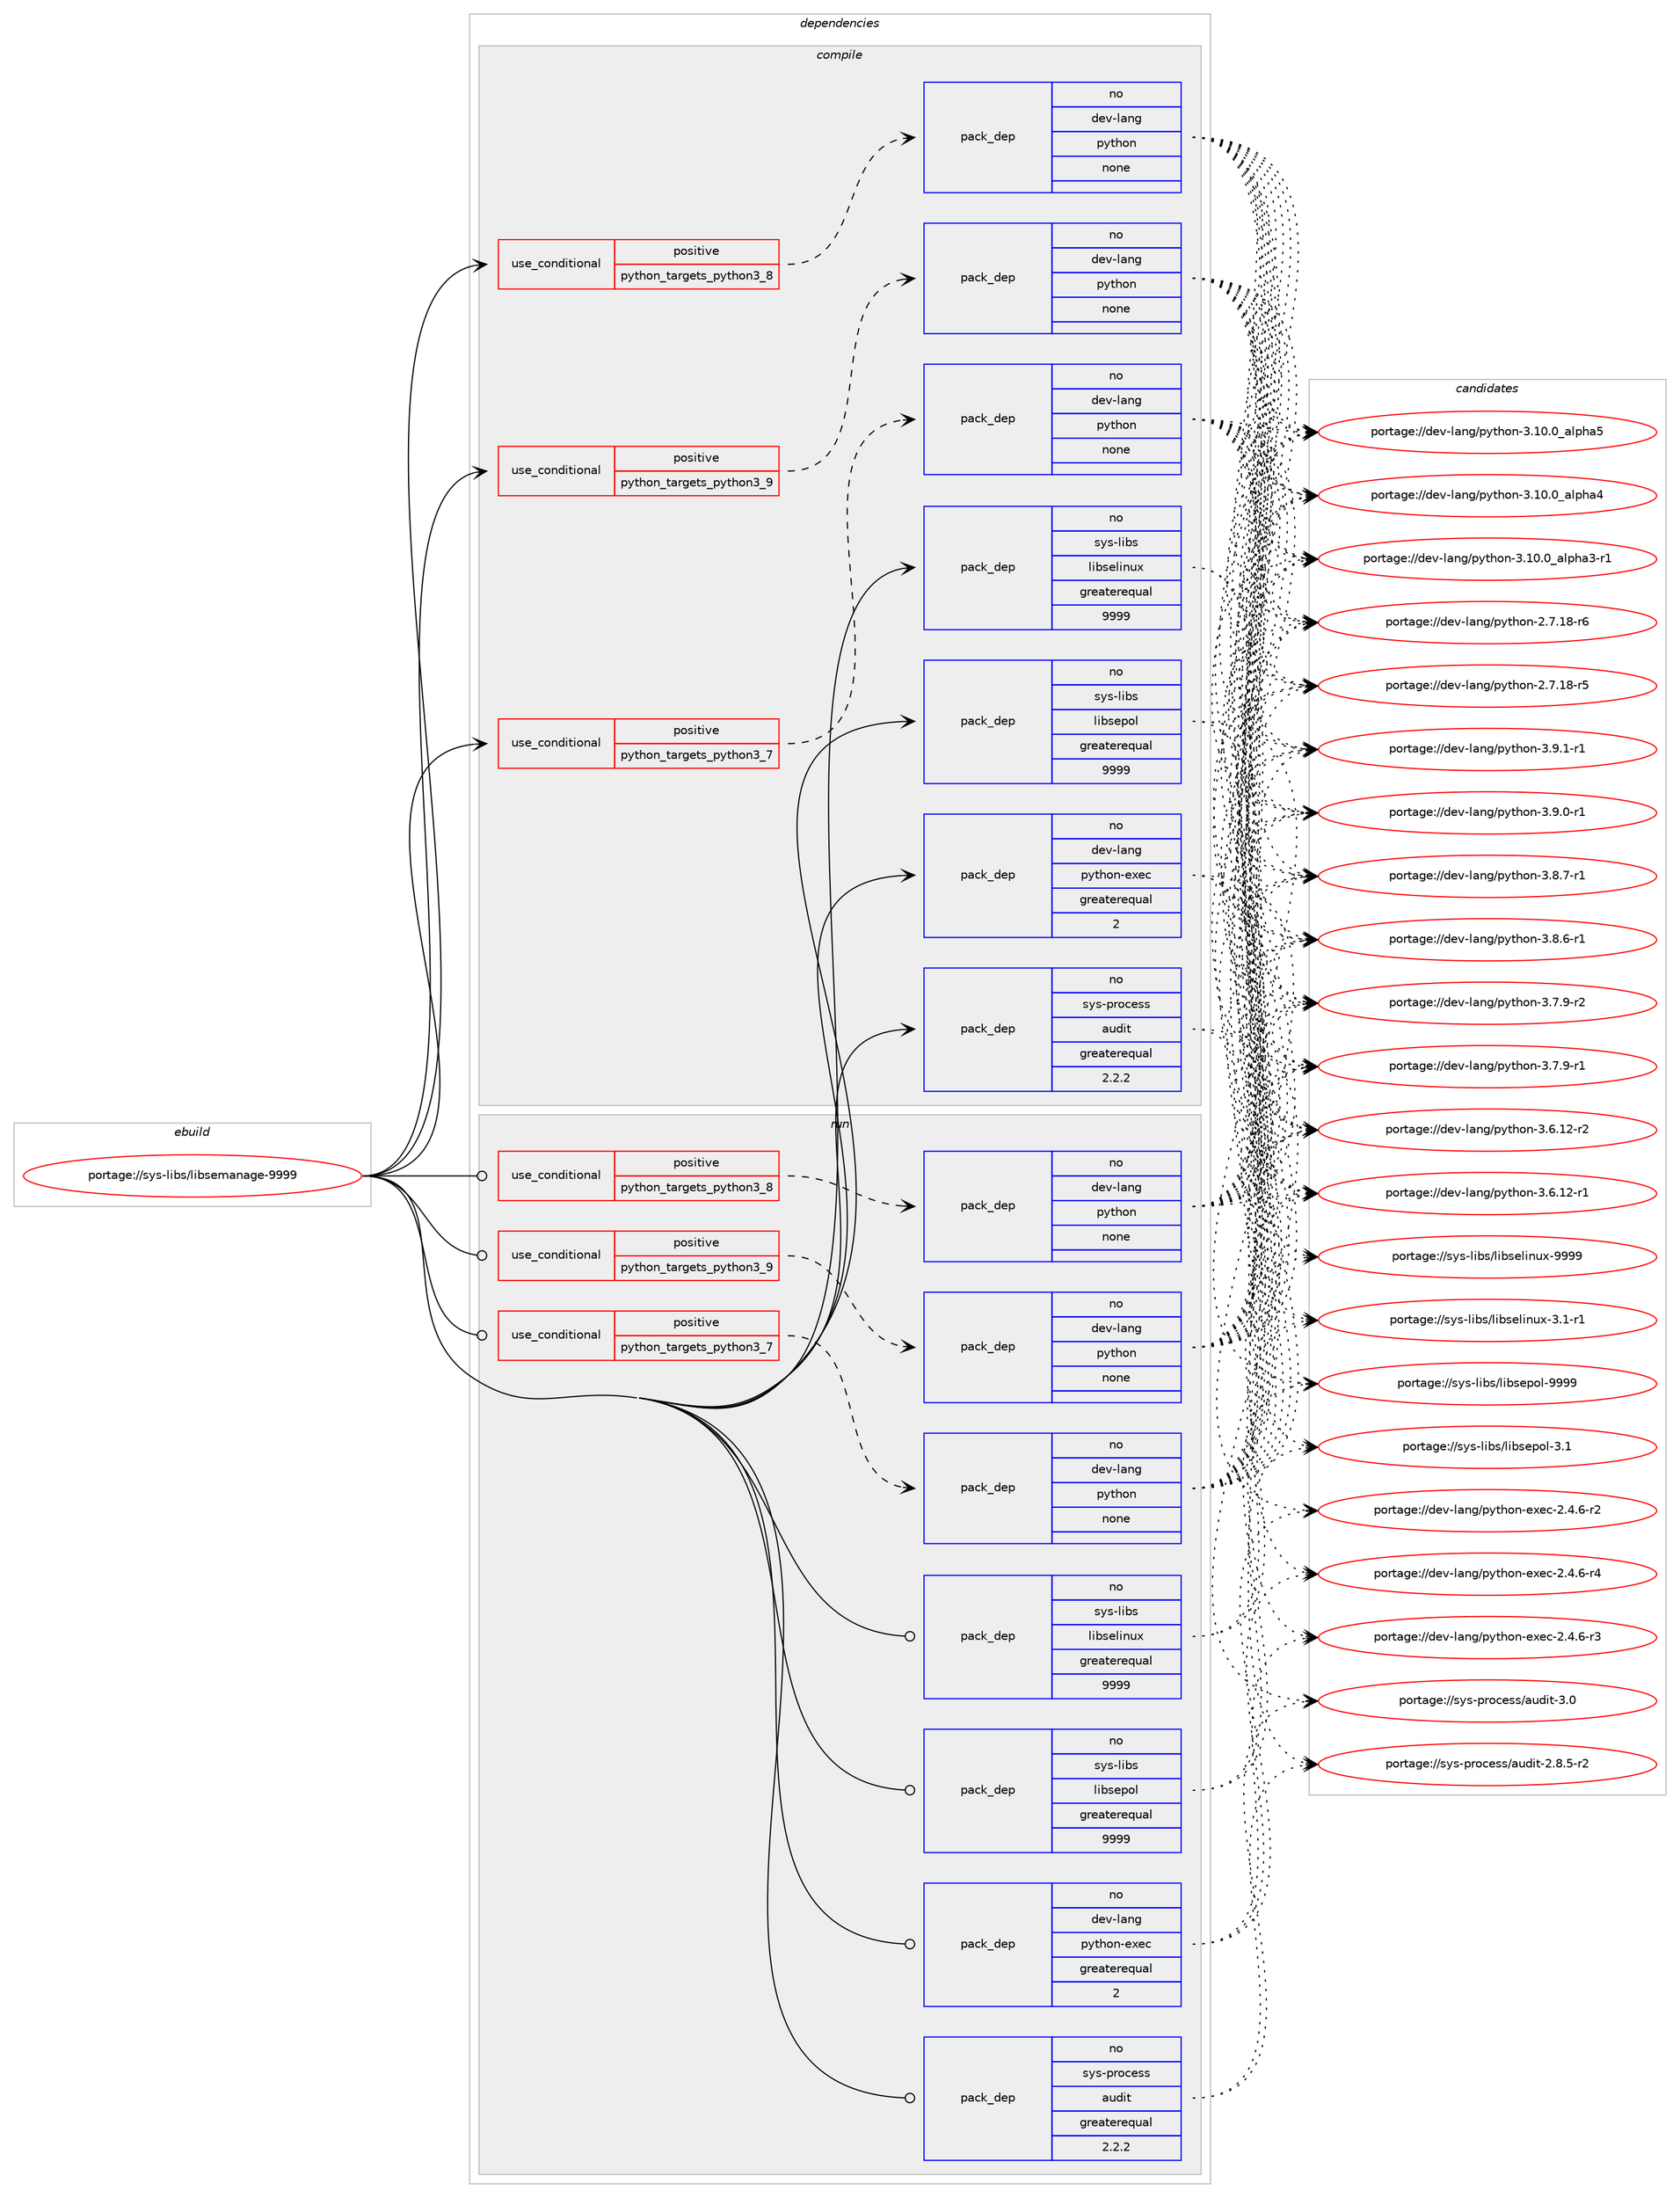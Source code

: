 digraph prolog {

# *************
# Graph options
# *************

newrank=true;
concentrate=true;
compound=true;
graph [rankdir=LR,fontname=Helvetica,fontsize=10,ranksep=1.5];#, ranksep=2.5, nodesep=0.2];
edge  [arrowhead=vee];
node  [fontname=Helvetica,fontsize=10];

# **********
# The ebuild
# **********

subgraph cluster_leftcol {
color=gray;
rank=same;
label=<<i>ebuild</i>>;
id [label="portage://sys-libs/libsemanage-9999", color=red, width=4, href="../sys-libs/libsemanage-9999.svg"];
}

# ****************
# The dependencies
# ****************

subgraph cluster_midcol {
color=gray;
label=<<i>dependencies</i>>;
subgraph cluster_compile {
fillcolor="#eeeeee";
style=filled;
label=<<i>compile</i>>;
subgraph cond1275 {
dependency5510 [label=<<TABLE BORDER="0" CELLBORDER="1" CELLSPACING="0" CELLPADDING="4"><TR><TD ROWSPAN="3" CELLPADDING="10">use_conditional</TD></TR><TR><TD>positive</TD></TR><TR><TD>python_targets_python3_7</TD></TR></TABLE>>, shape=none, color=red];
subgraph pack4168 {
dependency5511 [label=<<TABLE BORDER="0" CELLBORDER="1" CELLSPACING="0" CELLPADDING="4" WIDTH="220"><TR><TD ROWSPAN="6" CELLPADDING="30">pack_dep</TD></TR><TR><TD WIDTH="110">no</TD></TR><TR><TD>dev-lang</TD></TR><TR><TD>python</TD></TR><TR><TD>none</TD></TR><TR><TD></TD></TR></TABLE>>, shape=none, color=blue];
}
dependency5510:e -> dependency5511:w [weight=20,style="dashed",arrowhead="vee"];
}
id:e -> dependency5510:w [weight=20,style="solid",arrowhead="vee"];
subgraph cond1276 {
dependency5512 [label=<<TABLE BORDER="0" CELLBORDER="1" CELLSPACING="0" CELLPADDING="4"><TR><TD ROWSPAN="3" CELLPADDING="10">use_conditional</TD></TR><TR><TD>positive</TD></TR><TR><TD>python_targets_python3_8</TD></TR></TABLE>>, shape=none, color=red];
subgraph pack4169 {
dependency5513 [label=<<TABLE BORDER="0" CELLBORDER="1" CELLSPACING="0" CELLPADDING="4" WIDTH="220"><TR><TD ROWSPAN="6" CELLPADDING="30">pack_dep</TD></TR><TR><TD WIDTH="110">no</TD></TR><TR><TD>dev-lang</TD></TR><TR><TD>python</TD></TR><TR><TD>none</TD></TR><TR><TD></TD></TR></TABLE>>, shape=none, color=blue];
}
dependency5512:e -> dependency5513:w [weight=20,style="dashed",arrowhead="vee"];
}
id:e -> dependency5512:w [weight=20,style="solid",arrowhead="vee"];
subgraph cond1277 {
dependency5514 [label=<<TABLE BORDER="0" CELLBORDER="1" CELLSPACING="0" CELLPADDING="4"><TR><TD ROWSPAN="3" CELLPADDING="10">use_conditional</TD></TR><TR><TD>positive</TD></TR><TR><TD>python_targets_python3_9</TD></TR></TABLE>>, shape=none, color=red];
subgraph pack4170 {
dependency5515 [label=<<TABLE BORDER="0" CELLBORDER="1" CELLSPACING="0" CELLPADDING="4" WIDTH="220"><TR><TD ROWSPAN="6" CELLPADDING="30">pack_dep</TD></TR><TR><TD WIDTH="110">no</TD></TR><TR><TD>dev-lang</TD></TR><TR><TD>python</TD></TR><TR><TD>none</TD></TR><TR><TD></TD></TR></TABLE>>, shape=none, color=blue];
}
dependency5514:e -> dependency5515:w [weight=20,style="dashed",arrowhead="vee"];
}
id:e -> dependency5514:w [weight=20,style="solid",arrowhead="vee"];
subgraph pack4171 {
dependency5516 [label=<<TABLE BORDER="0" CELLBORDER="1" CELLSPACING="0" CELLPADDING="4" WIDTH="220"><TR><TD ROWSPAN="6" CELLPADDING="30">pack_dep</TD></TR><TR><TD WIDTH="110">no</TD></TR><TR><TD>dev-lang</TD></TR><TR><TD>python-exec</TD></TR><TR><TD>greaterequal</TD></TR><TR><TD>2</TD></TR></TABLE>>, shape=none, color=blue];
}
id:e -> dependency5516:w [weight=20,style="solid",arrowhead="vee"];
subgraph pack4172 {
dependency5517 [label=<<TABLE BORDER="0" CELLBORDER="1" CELLSPACING="0" CELLPADDING="4" WIDTH="220"><TR><TD ROWSPAN="6" CELLPADDING="30">pack_dep</TD></TR><TR><TD WIDTH="110">no</TD></TR><TR><TD>sys-libs</TD></TR><TR><TD>libselinux</TD></TR><TR><TD>greaterequal</TD></TR><TR><TD>9999</TD></TR></TABLE>>, shape=none, color=blue];
}
id:e -> dependency5517:w [weight=20,style="solid",arrowhead="vee"];
subgraph pack4173 {
dependency5518 [label=<<TABLE BORDER="0" CELLBORDER="1" CELLSPACING="0" CELLPADDING="4" WIDTH="220"><TR><TD ROWSPAN="6" CELLPADDING="30">pack_dep</TD></TR><TR><TD WIDTH="110">no</TD></TR><TR><TD>sys-libs</TD></TR><TR><TD>libsepol</TD></TR><TR><TD>greaterequal</TD></TR><TR><TD>9999</TD></TR></TABLE>>, shape=none, color=blue];
}
id:e -> dependency5518:w [weight=20,style="solid",arrowhead="vee"];
subgraph pack4174 {
dependency5519 [label=<<TABLE BORDER="0" CELLBORDER="1" CELLSPACING="0" CELLPADDING="4" WIDTH="220"><TR><TD ROWSPAN="6" CELLPADDING="30">pack_dep</TD></TR><TR><TD WIDTH="110">no</TD></TR><TR><TD>sys-process</TD></TR><TR><TD>audit</TD></TR><TR><TD>greaterequal</TD></TR><TR><TD>2.2.2</TD></TR></TABLE>>, shape=none, color=blue];
}
id:e -> dependency5519:w [weight=20,style="solid",arrowhead="vee"];
}
subgraph cluster_compileandrun {
fillcolor="#eeeeee";
style=filled;
label=<<i>compile and run</i>>;
}
subgraph cluster_run {
fillcolor="#eeeeee";
style=filled;
label=<<i>run</i>>;
subgraph cond1278 {
dependency5520 [label=<<TABLE BORDER="0" CELLBORDER="1" CELLSPACING="0" CELLPADDING="4"><TR><TD ROWSPAN="3" CELLPADDING="10">use_conditional</TD></TR><TR><TD>positive</TD></TR><TR><TD>python_targets_python3_7</TD></TR></TABLE>>, shape=none, color=red];
subgraph pack4175 {
dependency5521 [label=<<TABLE BORDER="0" CELLBORDER="1" CELLSPACING="0" CELLPADDING="4" WIDTH="220"><TR><TD ROWSPAN="6" CELLPADDING="30">pack_dep</TD></TR><TR><TD WIDTH="110">no</TD></TR><TR><TD>dev-lang</TD></TR><TR><TD>python</TD></TR><TR><TD>none</TD></TR><TR><TD></TD></TR></TABLE>>, shape=none, color=blue];
}
dependency5520:e -> dependency5521:w [weight=20,style="dashed",arrowhead="vee"];
}
id:e -> dependency5520:w [weight=20,style="solid",arrowhead="odot"];
subgraph cond1279 {
dependency5522 [label=<<TABLE BORDER="0" CELLBORDER="1" CELLSPACING="0" CELLPADDING="4"><TR><TD ROWSPAN="3" CELLPADDING="10">use_conditional</TD></TR><TR><TD>positive</TD></TR><TR><TD>python_targets_python3_8</TD></TR></TABLE>>, shape=none, color=red];
subgraph pack4176 {
dependency5523 [label=<<TABLE BORDER="0" CELLBORDER="1" CELLSPACING="0" CELLPADDING="4" WIDTH="220"><TR><TD ROWSPAN="6" CELLPADDING="30">pack_dep</TD></TR><TR><TD WIDTH="110">no</TD></TR><TR><TD>dev-lang</TD></TR><TR><TD>python</TD></TR><TR><TD>none</TD></TR><TR><TD></TD></TR></TABLE>>, shape=none, color=blue];
}
dependency5522:e -> dependency5523:w [weight=20,style="dashed",arrowhead="vee"];
}
id:e -> dependency5522:w [weight=20,style="solid",arrowhead="odot"];
subgraph cond1280 {
dependency5524 [label=<<TABLE BORDER="0" CELLBORDER="1" CELLSPACING="0" CELLPADDING="4"><TR><TD ROWSPAN="3" CELLPADDING="10">use_conditional</TD></TR><TR><TD>positive</TD></TR><TR><TD>python_targets_python3_9</TD></TR></TABLE>>, shape=none, color=red];
subgraph pack4177 {
dependency5525 [label=<<TABLE BORDER="0" CELLBORDER="1" CELLSPACING="0" CELLPADDING="4" WIDTH="220"><TR><TD ROWSPAN="6" CELLPADDING="30">pack_dep</TD></TR><TR><TD WIDTH="110">no</TD></TR><TR><TD>dev-lang</TD></TR><TR><TD>python</TD></TR><TR><TD>none</TD></TR><TR><TD></TD></TR></TABLE>>, shape=none, color=blue];
}
dependency5524:e -> dependency5525:w [weight=20,style="dashed",arrowhead="vee"];
}
id:e -> dependency5524:w [weight=20,style="solid",arrowhead="odot"];
subgraph pack4178 {
dependency5526 [label=<<TABLE BORDER="0" CELLBORDER="1" CELLSPACING="0" CELLPADDING="4" WIDTH="220"><TR><TD ROWSPAN="6" CELLPADDING="30">pack_dep</TD></TR><TR><TD WIDTH="110">no</TD></TR><TR><TD>dev-lang</TD></TR><TR><TD>python-exec</TD></TR><TR><TD>greaterequal</TD></TR><TR><TD>2</TD></TR></TABLE>>, shape=none, color=blue];
}
id:e -> dependency5526:w [weight=20,style="solid",arrowhead="odot"];
subgraph pack4179 {
dependency5527 [label=<<TABLE BORDER="0" CELLBORDER="1" CELLSPACING="0" CELLPADDING="4" WIDTH="220"><TR><TD ROWSPAN="6" CELLPADDING="30">pack_dep</TD></TR><TR><TD WIDTH="110">no</TD></TR><TR><TD>sys-libs</TD></TR><TR><TD>libselinux</TD></TR><TR><TD>greaterequal</TD></TR><TR><TD>9999</TD></TR></TABLE>>, shape=none, color=blue];
}
id:e -> dependency5527:w [weight=20,style="solid",arrowhead="odot"];
subgraph pack4180 {
dependency5528 [label=<<TABLE BORDER="0" CELLBORDER="1" CELLSPACING="0" CELLPADDING="4" WIDTH="220"><TR><TD ROWSPAN="6" CELLPADDING="30">pack_dep</TD></TR><TR><TD WIDTH="110">no</TD></TR><TR><TD>sys-libs</TD></TR><TR><TD>libsepol</TD></TR><TR><TD>greaterequal</TD></TR><TR><TD>9999</TD></TR></TABLE>>, shape=none, color=blue];
}
id:e -> dependency5528:w [weight=20,style="solid",arrowhead="odot"];
subgraph pack4181 {
dependency5529 [label=<<TABLE BORDER="0" CELLBORDER="1" CELLSPACING="0" CELLPADDING="4" WIDTH="220"><TR><TD ROWSPAN="6" CELLPADDING="30">pack_dep</TD></TR><TR><TD WIDTH="110">no</TD></TR><TR><TD>sys-process</TD></TR><TR><TD>audit</TD></TR><TR><TD>greaterequal</TD></TR><TR><TD>2.2.2</TD></TR></TABLE>>, shape=none, color=blue];
}
id:e -> dependency5529:w [weight=20,style="solid",arrowhead="odot"];
}
}

# **************
# The candidates
# **************

subgraph cluster_choices {
rank=same;
color=gray;
label=<<i>candidates</i>>;

subgraph choice4168 {
color=black;
nodesep=1;
choice1001011184510897110103471121211161041111104551465746494511449 [label="portage://dev-lang/python-3.9.1-r1", color=red, width=4,href="../dev-lang/python-3.9.1-r1.svg"];
choice1001011184510897110103471121211161041111104551465746484511449 [label="portage://dev-lang/python-3.9.0-r1", color=red, width=4,href="../dev-lang/python-3.9.0-r1.svg"];
choice1001011184510897110103471121211161041111104551465646554511449 [label="portage://dev-lang/python-3.8.7-r1", color=red, width=4,href="../dev-lang/python-3.8.7-r1.svg"];
choice1001011184510897110103471121211161041111104551465646544511449 [label="portage://dev-lang/python-3.8.6-r1", color=red, width=4,href="../dev-lang/python-3.8.6-r1.svg"];
choice1001011184510897110103471121211161041111104551465546574511450 [label="portage://dev-lang/python-3.7.9-r2", color=red, width=4,href="../dev-lang/python-3.7.9-r2.svg"];
choice1001011184510897110103471121211161041111104551465546574511449 [label="portage://dev-lang/python-3.7.9-r1", color=red, width=4,href="../dev-lang/python-3.7.9-r1.svg"];
choice100101118451089711010347112121116104111110455146544649504511450 [label="portage://dev-lang/python-3.6.12-r2", color=red, width=4,href="../dev-lang/python-3.6.12-r2.svg"];
choice100101118451089711010347112121116104111110455146544649504511449 [label="portage://dev-lang/python-3.6.12-r1", color=red, width=4,href="../dev-lang/python-3.6.12-r1.svg"];
choice1001011184510897110103471121211161041111104551464948464895971081121049753 [label="portage://dev-lang/python-3.10.0_alpha5", color=red, width=4,href="../dev-lang/python-3.10.0_alpha5.svg"];
choice1001011184510897110103471121211161041111104551464948464895971081121049752 [label="portage://dev-lang/python-3.10.0_alpha4", color=red, width=4,href="../dev-lang/python-3.10.0_alpha4.svg"];
choice10010111845108971101034711212111610411111045514649484648959710811210497514511449 [label="portage://dev-lang/python-3.10.0_alpha3-r1", color=red, width=4,href="../dev-lang/python-3.10.0_alpha3-r1.svg"];
choice100101118451089711010347112121116104111110455046554649564511454 [label="portage://dev-lang/python-2.7.18-r6", color=red, width=4,href="../dev-lang/python-2.7.18-r6.svg"];
choice100101118451089711010347112121116104111110455046554649564511453 [label="portage://dev-lang/python-2.7.18-r5", color=red, width=4,href="../dev-lang/python-2.7.18-r5.svg"];
dependency5511:e -> choice1001011184510897110103471121211161041111104551465746494511449:w [style=dotted,weight="100"];
dependency5511:e -> choice1001011184510897110103471121211161041111104551465746484511449:w [style=dotted,weight="100"];
dependency5511:e -> choice1001011184510897110103471121211161041111104551465646554511449:w [style=dotted,weight="100"];
dependency5511:e -> choice1001011184510897110103471121211161041111104551465646544511449:w [style=dotted,weight="100"];
dependency5511:e -> choice1001011184510897110103471121211161041111104551465546574511450:w [style=dotted,weight="100"];
dependency5511:e -> choice1001011184510897110103471121211161041111104551465546574511449:w [style=dotted,weight="100"];
dependency5511:e -> choice100101118451089711010347112121116104111110455146544649504511450:w [style=dotted,weight="100"];
dependency5511:e -> choice100101118451089711010347112121116104111110455146544649504511449:w [style=dotted,weight="100"];
dependency5511:e -> choice1001011184510897110103471121211161041111104551464948464895971081121049753:w [style=dotted,weight="100"];
dependency5511:e -> choice1001011184510897110103471121211161041111104551464948464895971081121049752:w [style=dotted,weight="100"];
dependency5511:e -> choice10010111845108971101034711212111610411111045514649484648959710811210497514511449:w [style=dotted,weight="100"];
dependency5511:e -> choice100101118451089711010347112121116104111110455046554649564511454:w [style=dotted,weight="100"];
dependency5511:e -> choice100101118451089711010347112121116104111110455046554649564511453:w [style=dotted,weight="100"];
}
subgraph choice4169 {
color=black;
nodesep=1;
choice1001011184510897110103471121211161041111104551465746494511449 [label="portage://dev-lang/python-3.9.1-r1", color=red, width=4,href="../dev-lang/python-3.9.1-r1.svg"];
choice1001011184510897110103471121211161041111104551465746484511449 [label="portage://dev-lang/python-3.9.0-r1", color=red, width=4,href="../dev-lang/python-3.9.0-r1.svg"];
choice1001011184510897110103471121211161041111104551465646554511449 [label="portage://dev-lang/python-3.8.7-r1", color=red, width=4,href="../dev-lang/python-3.8.7-r1.svg"];
choice1001011184510897110103471121211161041111104551465646544511449 [label="portage://dev-lang/python-3.8.6-r1", color=red, width=4,href="../dev-lang/python-3.8.6-r1.svg"];
choice1001011184510897110103471121211161041111104551465546574511450 [label="portage://dev-lang/python-3.7.9-r2", color=red, width=4,href="../dev-lang/python-3.7.9-r2.svg"];
choice1001011184510897110103471121211161041111104551465546574511449 [label="portage://dev-lang/python-3.7.9-r1", color=red, width=4,href="../dev-lang/python-3.7.9-r1.svg"];
choice100101118451089711010347112121116104111110455146544649504511450 [label="portage://dev-lang/python-3.6.12-r2", color=red, width=4,href="../dev-lang/python-3.6.12-r2.svg"];
choice100101118451089711010347112121116104111110455146544649504511449 [label="portage://dev-lang/python-3.6.12-r1", color=red, width=4,href="../dev-lang/python-3.6.12-r1.svg"];
choice1001011184510897110103471121211161041111104551464948464895971081121049753 [label="portage://dev-lang/python-3.10.0_alpha5", color=red, width=4,href="../dev-lang/python-3.10.0_alpha5.svg"];
choice1001011184510897110103471121211161041111104551464948464895971081121049752 [label="portage://dev-lang/python-3.10.0_alpha4", color=red, width=4,href="../dev-lang/python-3.10.0_alpha4.svg"];
choice10010111845108971101034711212111610411111045514649484648959710811210497514511449 [label="portage://dev-lang/python-3.10.0_alpha3-r1", color=red, width=4,href="../dev-lang/python-3.10.0_alpha3-r1.svg"];
choice100101118451089711010347112121116104111110455046554649564511454 [label="portage://dev-lang/python-2.7.18-r6", color=red, width=4,href="../dev-lang/python-2.7.18-r6.svg"];
choice100101118451089711010347112121116104111110455046554649564511453 [label="portage://dev-lang/python-2.7.18-r5", color=red, width=4,href="../dev-lang/python-2.7.18-r5.svg"];
dependency5513:e -> choice1001011184510897110103471121211161041111104551465746494511449:w [style=dotted,weight="100"];
dependency5513:e -> choice1001011184510897110103471121211161041111104551465746484511449:w [style=dotted,weight="100"];
dependency5513:e -> choice1001011184510897110103471121211161041111104551465646554511449:w [style=dotted,weight="100"];
dependency5513:e -> choice1001011184510897110103471121211161041111104551465646544511449:w [style=dotted,weight="100"];
dependency5513:e -> choice1001011184510897110103471121211161041111104551465546574511450:w [style=dotted,weight="100"];
dependency5513:e -> choice1001011184510897110103471121211161041111104551465546574511449:w [style=dotted,weight="100"];
dependency5513:e -> choice100101118451089711010347112121116104111110455146544649504511450:w [style=dotted,weight="100"];
dependency5513:e -> choice100101118451089711010347112121116104111110455146544649504511449:w [style=dotted,weight="100"];
dependency5513:e -> choice1001011184510897110103471121211161041111104551464948464895971081121049753:w [style=dotted,weight="100"];
dependency5513:e -> choice1001011184510897110103471121211161041111104551464948464895971081121049752:w [style=dotted,weight="100"];
dependency5513:e -> choice10010111845108971101034711212111610411111045514649484648959710811210497514511449:w [style=dotted,weight="100"];
dependency5513:e -> choice100101118451089711010347112121116104111110455046554649564511454:w [style=dotted,weight="100"];
dependency5513:e -> choice100101118451089711010347112121116104111110455046554649564511453:w [style=dotted,weight="100"];
}
subgraph choice4170 {
color=black;
nodesep=1;
choice1001011184510897110103471121211161041111104551465746494511449 [label="portage://dev-lang/python-3.9.1-r1", color=red, width=4,href="../dev-lang/python-3.9.1-r1.svg"];
choice1001011184510897110103471121211161041111104551465746484511449 [label="portage://dev-lang/python-3.9.0-r1", color=red, width=4,href="../dev-lang/python-3.9.0-r1.svg"];
choice1001011184510897110103471121211161041111104551465646554511449 [label="portage://dev-lang/python-3.8.7-r1", color=red, width=4,href="../dev-lang/python-3.8.7-r1.svg"];
choice1001011184510897110103471121211161041111104551465646544511449 [label="portage://dev-lang/python-3.8.6-r1", color=red, width=4,href="../dev-lang/python-3.8.6-r1.svg"];
choice1001011184510897110103471121211161041111104551465546574511450 [label="portage://dev-lang/python-3.7.9-r2", color=red, width=4,href="../dev-lang/python-3.7.9-r2.svg"];
choice1001011184510897110103471121211161041111104551465546574511449 [label="portage://dev-lang/python-3.7.9-r1", color=red, width=4,href="../dev-lang/python-3.7.9-r1.svg"];
choice100101118451089711010347112121116104111110455146544649504511450 [label="portage://dev-lang/python-3.6.12-r2", color=red, width=4,href="../dev-lang/python-3.6.12-r2.svg"];
choice100101118451089711010347112121116104111110455146544649504511449 [label="portage://dev-lang/python-3.6.12-r1", color=red, width=4,href="../dev-lang/python-3.6.12-r1.svg"];
choice1001011184510897110103471121211161041111104551464948464895971081121049753 [label="portage://dev-lang/python-3.10.0_alpha5", color=red, width=4,href="../dev-lang/python-3.10.0_alpha5.svg"];
choice1001011184510897110103471121211161041111104551464948464895971081121049752 [label="portage://dev-lang/python-3.10.0_alpha4", color=red, width=4,href="../dev-lang/python-3.10.0_alpha4.svg"];
choice10010111845108971101034711212111610411111045514649484648959710811210497514511449 [label="portage://dev-lang/python-3.10.0_alpha3-r1", color=red, width=4,href="../dev-lang/python-3.10.0_alpha3-r1.svg"];
choice100101118451089711010347112121116104111110455046554649564511454 [label="portage://dev-lang/python-2.7.18-r6", color=red, width=4,href="../dev-lang/python-2.7.18-r6.svg"];
choice100101118451089711010347112121116104111110455046554649564511453 [label="portage://dev-lang/python-2.7.18-r5", color=red, width=4,href="../dev-lang/python-2.7.18-r5.svg"];
dependency5515:e -> choice1001011184510897110103471121211161041111104551465746494511449:w [style=dotted,weight="100"];
dependency5515:e -> choice1001011184510897110103471121211161041111104551465746484511449:w [style=dotted,weight="100"];
dependency5515:e -> choice1001011184510897110103471121211161041111104551465646554511449:w [style=dotted,weight="100"];
dependency5515:e -> choice1001011184510897110103471121211161041111104551465646544511449:w [style=dotted,weight="100"];
dependency5515:e -> choice1001011184510897110103471121211161041111104551465546574511450:w [style=dotted,weight="100"];
dependency5515:e -> choice1001011184510897110103471121211161041111104551465546574511449:w [style=dotted,weight="100"];
dependency5515:e -> choice100101118451089711010347112121116104111110455146544649504511450:w [style=dotted,weight="100"];
dependency5515:e -> choice100101118451089711010347112121116104111110455146544649504511449:w [style=dotted,weight="100"];
dependency5515:e -> choice1001011184510897110103471121211161041111104551464948464895971081121049753:w [style=dotted,weight="100"];
dependency5515:e -> choice1001011184510897110103471121211161041111104551464948464895971081121049752:w [style=dotted,weight="100"];
dependency5515:e -> choice10010111845108971101034711212111610411111045514649484648959710811210497514511449:w [style=dotted,weight="100"];
dependency5515:e -> choice100101118451089711010347112121116104111110455046554649564511454:w [style=dotted,weight="100"];
dependency5515:e -> choice100101118451089711010347112121116104111110455046554649564511453:w [style=dotted,weight="100"];
}
subgraph choice4171 {
color=black;
nodesep=1;
choice10010111845108971101034711212111610411111045101120101994550465246544511452 [label="portage://dev-lang/python-exec-2.4.6-r4", color=red, width=4,href="../dev-lang/python-exec-2.4.6-r4.svg"];
choice10010111845108971101034711212111610411111045101120101994550465246544511451 [label="portage://dev-lang/python-exec-2.4.6-r3", color=red, width=4,href="../dev-lang/python-exec-2.4.6-r3.svg"];
choice10010111845108971101034711212111610411111045101120101994550465246544511450 [label="portage://dev-lang/python-exec-2.4.6-r2", color=red, width=4,href="../dev-lang/python-exec-2.4.6-r2.svg"];
dependency5516:e -> choice10010111845108971101034711212111610411111045101120101994550465246544511452:w [style=dotted,weight="100"];
dependency5516:e -> choice10010111845108971101034711212111610411111045101120101994550465246544511451:w [style=dotted,weight="100"];
dependency5516:e -> choice10010111845108971101034711212111610411111045101120101994550465246544511450:w [style=dotted,weight="100"];
}
subgraph choice4172 {
color=black;
nodesep=1;
choice115121115451081059811547108105981151011081051101171204557575757 [label="portage://sys-libs/libselinux-9999", color=red, width=4,href="../sys-libs/libselinux-9999.svg"];
choice11512111545108105981154710810598115101108105110117120455146494511449 [label="portage://sys-libs/libselinux-3.1-r1", color=red, width=4,href="../sys-libs/libselinux-3.1-r1.svg"];
dependency5517:e -> choice115121115451081059811547108105981151011081051101171204557575757:w [style=dotted,weight="100"];
dependency5517:e -> choice11512111545108105981154710810598115101108105110117120455146494511449:w [style=dotted,weight="100"];
}
subgraph choice4173 {
color=black;
nodesep=1;
choice115121115451081059811547108105981151011121111084557575757 [label="portage://sys-libs/libsepol-9999", color=red, width=4,href="../sys-libs/libsepol-9999.svg"];
choice1151211154510810598115471081059811510111211110845514649 [label="portage://sys-libs/libsepol-3.1", color=red, width=4,href="../sys-libs/libsepol-3.1.svg"];
dependency5518:e -> choice115121115451081059811547108105981151011121111084557575757:w [style=dotted,weight="100"];
dependency5518:e -> choice1151211154510810598115471081059811510111211110845514649:w [style=dotted,weight="100"];
}
subgraph choice4174 {
color=black;
nodesep=1;
choice1151211154511211411199101115115479711710010511645514648 [label="portage://sys-process/audit-3.0", color=red, width=4,href="../sys-process/audit-3.0.svg"];
choice115121115451121141119910111511547971171001051164550465646534511450 [label="portage://sys-process/audit-2.8.5-r2", color=red, width=4,href="../sys-process/audit-2.8.5-r2.svg"];
dependency5519:e -> choice1151211154511211411199101115115479711710010511645514648:w [style=dotted,weight="100"];
dependency5519:e -> choice115121115451121141119910111511547971171001051164550465646534511450:w [style=dotted,weight="100"];
}
subgraph choice4175 {
color=black;
nodesep=1;
choice1001011184510897110103471121211161041111104551465746494511449 [label="portage://dev-lang/python-3.9.1-r1", color=red, width=4,href="../dev-lang/python-3.9.1-r1.svg"];
choice1001011184510897110103471121211161041111104551465746484511449 [label="portage://dev-lang/python-3.9.0-r1", color=red, width=4,href="../dev-lang/python-3.9.0-r1.svg"];
choice1001011184510897110103471121211161041111104551465646554511449 [label="portage://dev-lang/python-3.8.7-r1", color=red, width=4,href="../dev-lang/python-3.8.7-r1.svg"];
choice1001011184510897110103471121211161041111104551465646544511449 [label="portage://dev-lang/python-3.8.6-r1", color=red, width=4,href="../dev-lang/python-3.8.6-r1.svg"];
choice1001011184510897110103471121211161041111104551465546574511450 [label="portage://dev-lang/python-3.7.9-r2", color=red, width=4,href="../dev-lang/python-3.7.9-r2.svg"];
choice1001011184510897110103471121211161041111104551465546574511449 [label="portage://dev-lang/python-3.7.9-r1", color=red, width=4,href="../dev-lang/python-3.7.9-r1.svg"];
choice100101118451089711010347112121116104111110455146544649504511450 [label="portage://dev-lang/python-3.6.12-r2", color=red, width=4,href="../dev-lang/python-3.6.12-r2.svg"];
choice100101118451089711010347112121116104111110455146544649504511449 [label="portage://dev-lang/python-3.6.12-r1", color=red, width=4,href="../dev-lang/python-3.6.12-r1.svg"];
choice1001011184510897110103471121211161041111104551464948464895971081121049753 [label="portage://dev-lang/python-3.10.0_alpha5", color=red, width=4,href="../dev-lang/python-3.10.0_alpha5.svg"];
choice1001011184510897110103471121211161041111104551464948464895971081121049752 [label="portage://dev-lang/python-3.10.0_alpha4", color=red, width=4,href="../dev-lang/python-3.10.0_alpha4.svg"];
choice10010111845108971101034711212111610411111045514649484648959710811210497514511449 [label="portage://dev-lang/python-3.10.0_alpha3-r1", color=red, width=4,href="../dev-lang/python-3.10.0_alpha3-r1.svg"];
choice100101118451089711010347112121116104111110455046554649564511454 [label="portage://dev-lang/python-2.7.18-r6", color=red, width=4,href="../dev-lang/python-2.7.18-r6.svg"];
choice100101118451089711010347112121116104111110455046554649564511453 [label="portage://dev-lang/python-2.7.18-r5", color=red, width=4,href="../dev-lang/python-2.7.18-r5.svg"];
dependency5521:e -> choice1001011184510897110103471121211161041111104551465746494511449:w [style=dotted,weight="100"];
dependency5521:e -> choice1001011184510897110103471121211161041111104551465746484511449:w [style=dotted,weight="100"];
dependency5521:e -> choice1001011184510897110103471121211161041111104551465646554511449:w [style=dotted,weight="100"];
dependency5521:e -> choice1001011184510897110103471121211161041111104551465646544511449:w [style=dotted,weight="100"];
dependency5521:e -> choice1001011184510897110103471121211161041111104551465546574511450:w [style=dotted,weight="100"];
dependency5521:e -> choice1001011184510897110103471121211161041111104551465546574511449:w [style=dotted,weight="100"];
dependency5521:e -> choice100101118451089711010347112121116104111110455146544649504511450:w [style=dotted,weight="100"];
dependency5521:e -> choice100101118451089711010347112121116104111110455146544649504511449:w [style=dotted,weight="100"];
dependency5521:e -> choice1001011184510897110103471121211161041111104551464948464895971081121049753:w [style=dotted,weight="100"];
dependency5521:e -> choice1001011184510897110103471121211161041111104551464948464895971081121049752:w [style=dotted,weight="100"];
dependency5521:e -> choice10010111845108971101034711212111610411111045514649484648959710811210497514511449:w [style=dotted,weight="100"];
dependency5521:e -> choice100101118451089711010347112121116104111110455046554649564511454:w [style=dotted,weight="100"];
dependency5521:e -> choice100101118451089711010347112121116104111110455046554649564511453:w [style=dotted,weight="100"];
}
subgraph choice4176 {
color=black;
nodesep=1;
choice1001011184510897110103471121211161041111104551465746494511449 [label="portage://dev-lang/python-3.9.1-r1", color=red, width=4,href="../dev-lang/python-3.9.1-r1.svg"];
choice1001011184510897110103471121211161041111104551465746484511449 [label="portage://dev-lang/python-3.9.0-r1", color=red, width=4,href="../dev-lang/python-3.9.0-r1.svg"];
choice1001011184510897110103471121211161041111104551465646554511449 [label="portage://dev-lang/python-3.8.7-r1", color=red, width=4,href="../dev-lang/python-3.8.7-r1.svg"];
choice1001011184510897110103471121211161041111104551465646544511449 [label="portage://dev-lang/python-3.8.6-r1", color=red, width=4,href="../dev-lang/python-3.8.6-r1.svg"];
choice1001011184510897110103471121211161041111104551465546574511450 [label="portage://dev-lang/python-3.7.9-r2", color=red, width=4,href="../dev-lang/python-3.7.9-r2.svg"];
choice1001011184510897110103471121211161041111104551465546574511449 [label="portage://dev-lang/python-3.7.9-r1", color=red, width=4,href="../dev-lang/python-3.7.9-r1.svg"];
choice100101118451089711010347112121116104111110455146544649504511450 [label="portage://dev-lang/python-3.6.12-r2", color=red, width=4,href="../dev-lang/python-3.6.12-r2.svg"];
choice100101118451089711010347112121116104111110455146544649504511449 [label="portage://dev-lang/python-3.6.12-r1", color=red, width=4,href="../dev-lang/python-3.6.12-r1.svg"];
choice1001011184510897110103471121211161041111104551464948464895971081121049753 [label="portage://dev-lang/python-3.10.0_alpha5", color=red, width=4,href="../dev-lang/python-3.10.0_alpha5.svg"];
choice1001011184510897110103471121211161041111104551464948464895971081121049752 [label="portage://dev-lang/python-3.10.0_alpha4", color=red, width=4,href="../dev-lang/python-3.10.0_alpha4.svg"];
choice10010111845108971101034711212111610411111045514649484648959710811210497514511449 [label="portage://dev-lang/python-3.10.0_alpha3-r1", color=red, width=4,href="../dev-lang/python-3.10.0_alpha3-r1.svg"];
choice100101118451089711010347112121116104111110455046554649564511454 [label="portage://dev-lang/python-2.7.18-r6", color=red, width=4,href="../dev-lang/python-2.7.18-r6.svg"];
choice100101118451089711010347112121116104111110455046554649564511453 [label="portage://dev-lang/python-2.7.18-r5", color=red, width=4,href="../dev-lang/python-2.7.18-r5.svg"];
dependency5523:e -> choice1001011184510897110103471121211161041111104551465746494511449:w [style=dotted,weight="100"];
dependency5523:e -> choice1001011184510897110103471121211161041111104551465746484511449:w [style=dotted,weight="100"];
dependency5523:e -> choice1001011184510897110103471121211161041111104551465646554511449:w [style=dotted,weight="100"];
dependency5523:e -> choice1001011184510897110103471121211161041111104551465646544511449:w [style=dotted,weight="100"];
dependency5523:e -> choice1001011184510897110103471121211161041111104551465546574511450:w [style=dotted,weight="100"];
dependency5523:e -> choice1001011184510897110103471121211161041111104551465546574511449:w [style=dotted,weight="100"];
dependency5523:e -> choice100101118451089711010347112121116104111110455146544649504511450:w [style=dotted,weight="100"];
dependency5523:e -> choice100101118451089711010347112121116104111110455146544649504511449:w [style=dotted,weight="100"];
dependency5523:e -> choice1001011184510897110103471121211161041111104551464948464895971081121049753:w [style=dotted,weight="100"];
dependency5523:e -> choice1001011184510897110103471121211161041111104551464948464895971081121049752:w [style=dotted,weight="100"];
dependency5523:e -> choice10010111845108971101034711212111610411111045514649484648959710811210497514511449:w [style=dotted,weight="100"];
dependency5523:e -> choice100101118451089711010347112121116104111110455046554649564511454:w [style=dotted,weight="100"];
dependency5523:e -> choice100101118451089711010347112121116104111110455046554649564511453:w [style=dotted,weight="100"];
}
subgraph choice4177 {
color=black;
nodesep=1;
choice1001011184510897110103471121211161041111104551465746494511449 [label="portage://dev-lang/python-3.9.1-r1", color=red, width=4,href="../dev-lang/python-3.9.1-r1.svg"];
choice1001011184510897110103471121211161041111104551465746484511449 [label="portage://dev-lang/python-3.9.0-r1", color=red, width=4,href="../dev-lang/python-3.9.0-r1.svg"];
choice1001011184510897110103471121211161041111104551465646554511449 [label="portage://dev-lang/python-3.8.7-r1", color=red, width=4,href="../dev-lang/python-3.8.7-r1.svg"];
choice1001011184510897110103471121211161041111104551465646544511449 [label="portage://dev-lang/python-3.8.6-r1", color=red, width=4,href="../dev-lang/python-3.8.6-r1.svg"];
choice1001011184510897110103471121211161041111104551465546574511450 [label="portage://dev-lang/python-3.7.9-r2", color=red, width=4,href="../dev-lang/python-3.7.9-r2.svg"];
choice1001011184510897110103471121211161041111104551465546574511449 [label="portage://dev-lang/python-3.7.9-r1", color=red, width=4,href="../dev-lang/python-3.7.9-r1.svg"];
choice100101118451089711010347112121116104111110455146544649504511450 [label="portage://dev-lang/python-3.6.12-r2", color=red, width=4,href="../dev-lang/python-3.6.12-r2.svg"];
choice100101118451089711010347112121116104111110455146544649504511449 [label="portage://dev-lang/python-3.6.12-r1", color=red, width=4,href="../dev-lang/python-3.6.12-r1.svg"];
choice1001011184510897110103471121211161041111104551464948464895971081121049753 [label="portage://dev-lang/python-3.10.0_alpha5", color=red, width=4,href="../dev-lang/python-3.10.0_alpha5.svg"];
choice1001011184510897110103471121211161041111104551464948464895971081121049752 [label="portage://dev-lang/python-3.10.0_alpha4", color=red, width=4,href="../dev-lang/python-3.10.0_alpha4.svg"];
choice10010111845108971101034711212111610411111045514649484648959710811210497514511449 [label="portage://dev-lang/python-3.10.0_alpha3-r1", color=red, width=4,href="../dev-lang/python-3.10.0_alpha3-r1.svg"];
choice100101118451089711010347112121116104111110455046554649564511454 [label="portage://dev-lang/python-2.7.18-r6", color=red, width=4,href="../dev-lang/python-2.7.18-r6.svg"];
choice100101118451089711010347112121116104111110455046554649564511453 [label="portage://dev-lang/python-2.7.18-r5", color=red, width=4,href="../dev-lang/python-2.7.18-r5.svg"];
dependency5525:e -> choice1001011184510897110103471121211161041111104551465746494511449:w [style=dotted,weight="100"];
dependency5525:e -> choice1001011184510897110103471121211161041111104551465746484511449:w [style=dotted,weight="100"];
dependency5525:e -> choice1001011184510897110103471121211161041111104551465646554511449:w [style=dotted,weight="100"];
dependency5525:e -> choice1001011184510897110103471121211161041111104551465646544511449:w [style=dotted,weight="100"];
dependency5525:e -> choice1001011184510897110103471121211161041111104551465546574511450:w [style=dotted,weight="100"];
dependency5525:e -> choice1001011184510897110103471121211161041111104551465546574511449:w [style=dotted,weight="100"];
dependency5525:e -> choice100101118451089711010347112121116104111110455146544649504511450:w [style=dotted,weight="100"];
dependency5525:e -> choice100101118451089711010347112121116104111110455146544649504511449:w [style=dotted,weight="100"];
dependency5525:e -> choice1001011184510897110103471121211161041111104551464948464895971081121049753:w [style=dotted,weight="100"];
dependency5525:e -> choice1001011184510897110103471121211161041111104551464948464895971081121049752:w [style=dotted,weight="100"];
dependency5525:e -> choice10010111845108971101034711212111610411111045514649484648959710811210497514511449:w [style=dotted,weight="100"];
dependency5525:e -> choice100101118451089711010347112121116104111110455046554649564511454:w [style=dotted,weight="100"];
dependency5525:e -> choice100101118451089711010347112121116104111110455046554649564511453:w [style=dotted,weight="100"];
}
subgraph choice4178 {
color=black;
nodesep=1;
choice10010111845108971101034711212111610411111045101120101994550465246544511452 [label="portage://dev-lang/python-exec-2.4.6-r4", color=red, width=4,href="../dev-lang/python-exec-2.4.6-r4.svg"];
choice10010111845108971101034711212111610411111045101120101994550465246544511451 [label="portage://dev-lang/python-exec-2.4.6-r3", color=red, width=4,href="../dev-lang/python-exec-2.4.6-r3.svg"];
choice10010111845108971101034711212111610411111045101120101994550465246544511450 [label="portage://dev-lang/python-exec-2.4.6-r2", color=red, width=4,href="../dev-lang/python-exec-2.4.6-r2.svg"];
dependency5526:e -> choice10010111845108971101034711212111610411111045101120101994550465246544511452:w [style=dotted,weight="100"];
dependency5526:e -> choice10010111845108971101034711212111610411111045101120101994550465246544511451:w [style=dotted,weight="100"];
dependency5526:e -> choice10010111845108971101034711212111610411111045101120101994550465246544511450:w [style=dotted,weight="100"];
}
subgraph choice4179 {
color=black;
nodesep=1;
choice115121115451081059811547108105981151011081051101171204557575757 [label="portage://sys-libs/libselinux-9999", color=red, width=4,href="../sys-libs/libselinux-9999.svg"];
choice11512111545108105981154710810598115101108105110117120455146494511449 [label="portage://sys-libs/libselinux-3.1-r1", color=red, width=4,href="../sys-libs/libselinux-3.1-r1.svg"];
dependency5527:e -> choice115121115451081059811547108105981151011081051101171204557575757:w [style=dotted,weight="100"];
dependency5527:e -> choice11512111545108105981154710810598115101108105110117120455146494511449:w [style=dotted,weight="100"];
}
subgraph choice4180 {
color=black;
nodesep=1;
choice115121115451081059811547108105981151011121111084557575757 [label="portage://sys-libs/libsepol-9999", color=red, width=4,href="../sys-libs/libsepol-9999.svg"];
choice1151211154510810598115471081059811510111211110845514649 [label="portage://sys-libs/libsepol-3.1", color=red, width=4,href="../sys-libs/libsepol-3.1.svg"];
dependency5528:e -> choice115121115451081059811547108105981151011121111084557575757:w [style=dotted,weight="100"];
dependency5528:e -> choice1151211154510810598115471081059811510111211110845514649:w [style=dotted,weight="100"];
}
subgraph choice4181 {
color=black;
nodesep=1;
choice1151211154511211411199101115115479711710010511645514648 [label="portage://sys-process/audit-3.0", color=red, width=4,href="../sys-process/audit-3.0.svg"];
choice115121115451121141119910111511547971171001051164550465646534511450 [label="portage://sys-process/audit-2.8.5-r2", color=red, width=4,href="../sys-process/audit-2.8.5-r2.svg"];
dependency5529:e -> choice1151211154511211411199101115115479711710010511645514648:w [style=dotted,weight="100"];
dependency5529:e -> choice115121115451121141119910111511547971171001051164550465646534511450:w [style=dotted,weight="100"];
}
}

}

